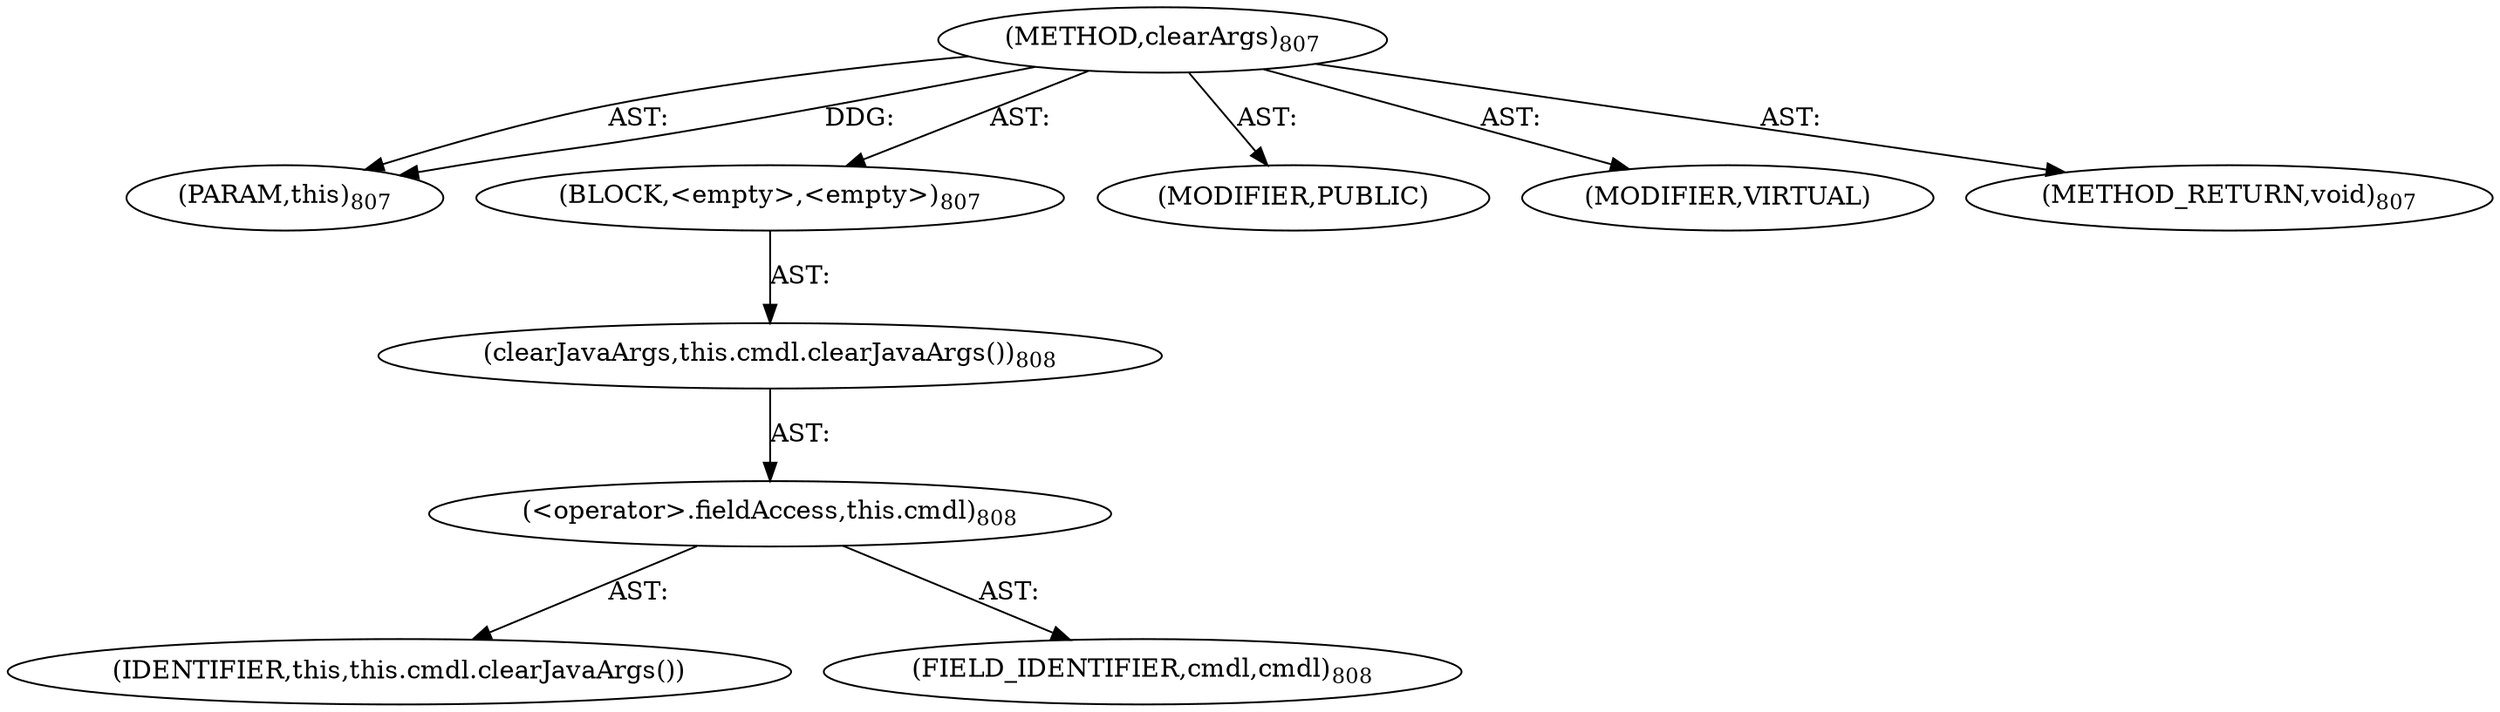digraph "clearArgs" {  
"111669149741" [label = <(METHOD,clearArgs)<SUB>807</SUB>> ]
"115964117079" [label = <(PARAM,this)<SUB>807</SUB>> ]
"25769803902" [label = <(BLOCK,&lt;empty&gt;,&lt;empty&gt;)<SUB>807</SUB>> ]
"30064771545" [label = <(clearJavaArgs,this.cmdl.clearJavaArgs())<SUB>808</SUB>> ]
"30064771546" [label = <(&lt;operator&gt;.fieldAccess,this.cmdl)<SUB>808</SUB>> ]
"68719477093" [label = <(IDENTIFIER,this,this.cmdl.clearJavaArgs())> ]
"55834574984" [label = <(FIELD_IDENTIFIER,cmdl,cmdl)<SUB>808</SUB>> ]
"133143986279" [label = <(MODIFIER,PUBLIC)> ]
"133143986280" [label = <(MODIFIER,VIRTUAL)> ]
"128849018925" [label = <(METHOD_RETURN,void)<SUB>807</SUB>> ]
  "111669149741" -> "115964117079"  [ label = "AST: "] 
  "111669149741" -> "25769803902"  [ label = "AST: "] 
  "111669149741" -> "133143986279"  [ label = "AST: "] 
  "111669149741" -> "133143986280"  [ label = "AST: "] 
  "111669149741" -> "128849018925"  [ label = "AST: "] 
  "25769803902" -> "30064771545"  [ label = "AST: "] 
  "30064771545" -> "30064771546"  [ label = "AST: "] 
  "30064771546" -> "68719477093"  [ label = "AST: "] 
  "30064771546" -> "55834574984"  [ label = "AST: "] 
  "111669149741" -> "115964117079"  [ label = "DDG: "] 
}
